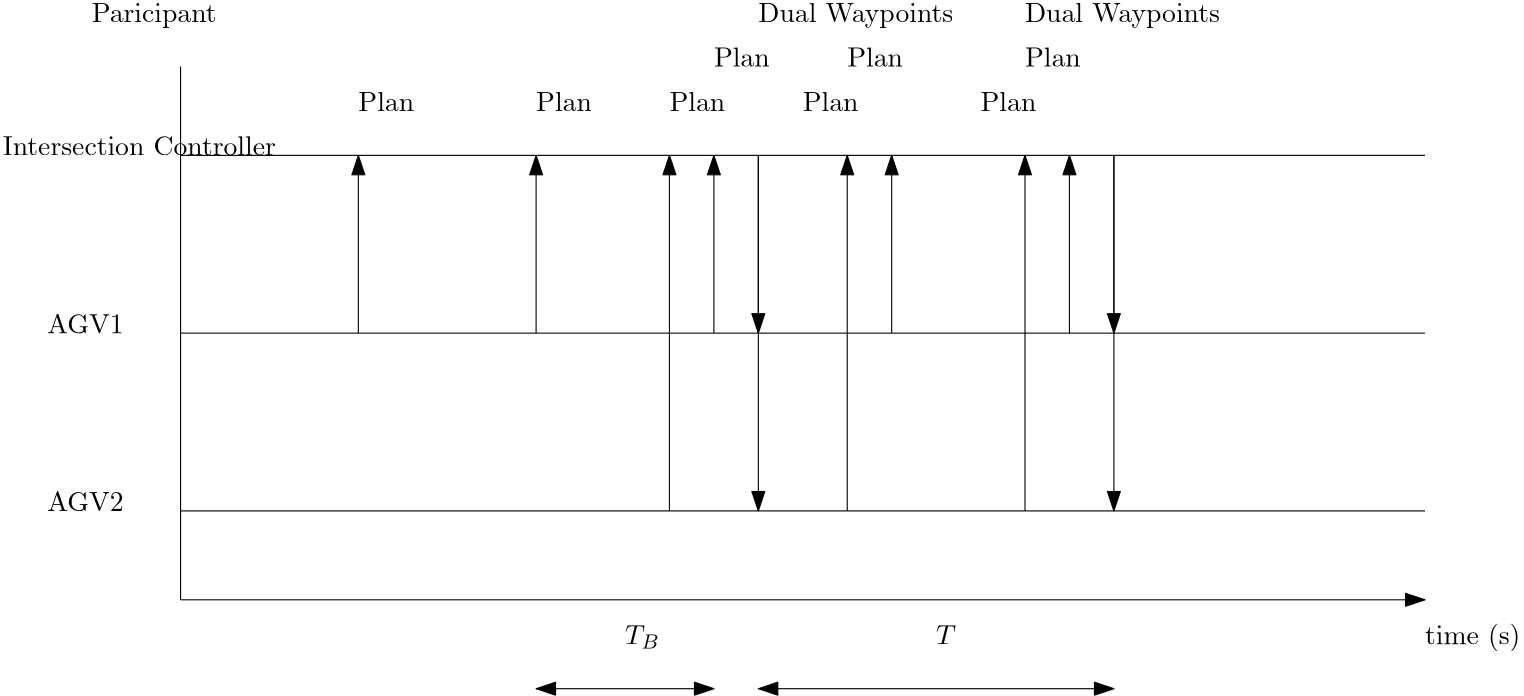 <?xml version="1.0"?>
<!DOCTYPE ipe SYSTEM "ipe.dtd">
<ipe version="70212" creator="Ipe 7.2.13">
<info created="D:20201231142911" modified="D:20201231143152"/>
<ipestyle name="basic">
<symbol name="arrow/arc(spx)">
<path stroke="sym-stroke" fill="sym-stroke" pen="sym-pen">
0 0 m
-1 0.333 l
-1 -0.333 l
h
</path>
</symbol>
<symbol name="arrow/farc(spx)">
<path stroke="sym-stroke" fill="white" pen="sym-pen">
0 0 m
-1 0.333 l
-1 -0.333 l
h
</path>
</symbol>
<symbol name="arrow/ptarc(spx)">
<path stroke="sym-stroke" fill="sym-stroke" pen="sym-pen">
0 0 m
-1 0.333 l
-0.8 0 l
-1 -0.333 l
h
</path>
</symbol>
<symbol name="arrow/fptarc(spx)">
<path stroke="sym-stroke" fill="white" pen="sym-pen">
0 0 m
-1 0.333 l
-0.8 0 l
-1 -0.333 l
h
</path>
</symbol>
<symbol name="mark/circle(sx)" transformations="translations">
<path fill="sym-stroke">
0.6 0 0 0.6 0 0 e
0.4 0 0 0.4 0 0 e
</path>
</symbol>
<symbol name="mark/disk(sx)" transformations="translations">
<path fill="sym-stroke">
0.6 0 0 0.6 0 0 e
</path>
</symbol>
<symbol name="mark/fdisk(sfx)" transformations="translations">
<group>
<path fill="sym-fill">
0.5 0 0 0.5 0 0 e
</path>
<path fill="sym-stroke" fillrule="eofill">
0.6 0 0 0.6 0 0 e
0.4 0 0 0.4 0 0 e
</path>
</group>
</symbol>
<symbol name="mark/box(sx)" transformations="translations">
<path fill="sym-stroke" fillrule="eofill">
-0.6 -0.6 m
0.6 -0.6 l
0.6 0.6 l
-0.6 0.6 l
h
-0.4 -0.4 m
0.4 -0.4 l
0.4 0.4 l
-0.4 0.4 l
h
</path>
</symbol>
<symbol name="mark/square(sx)" transformations="translations">
<path fill="sym-stroke">
-0.6 -0.6 m
0.6 -0.6 l
0.6 0.6 l
-0.6 0.6 l
h
</path>
</symbol>
<symbol name="mark/fsquare(sfx)" transformations="translations">
<group>
<path fill="sym-fill">
-0.5 -0.5 m
0.5 -0.5 l
0.5 0.5 l
-0.5 0.5 l
h
</path>
<path fill="sym-stroke" fillrule="eofill">
-0.6 -0.6 m
0.6 -0.6 l
0.6 0.6 l
-0.6 0.6 l
h
-0.4 -0.4 m
0.4 -0.4 l
0.4 0.4 l
-0.4 0.4 l
h
</path>
</group>
</symbol>
<symbol name="mark/cross(sx)" transformations="translations">
<group>
<path fill="sym-stroke">
-0.43 -0.57 m
0.57 0.43 l
0.43 0.57 l
-0.57 -0.43 l
h
</path>
<path fill="sym-stroke">
-0.43 0.57 m
0.57 -0.43 l
0.43 -0.57 l
-0.57 0.43 l
h
</path>
</group>
</symbol>
<symbol name="arrow/fnormal(spx)">
<path stroke="sym-stroke" fill="white" pen="sym-pen">
0 0 m
-1 0.333 l
-1 -0.333 l
h
</path>
</symbol>
<symbol name="arrow/pointed(spx)">
<path stroke="sym-stroke" fill="sym-stroke" pen="sym-pen">
0 0 m
-1 0.333 l
-0.8 0 l
-1 -0.333 l
h
</path>
</symbol>
<symbol name="arrow/fpointed(spx)">
<path stroke="sym-stroke" fill="white" pen="sym-pen">
0 0 m
-1 0.333 l
-0.8 0 l
-1 -0.333 l
h
</path>
</symbol>
<symbol name="arrow/linear(spx)">
<path stroke="sym-stroke" pen="sym-pen">
-1 0.333 m
0 0 l
-1 -0.333 l
</path>
</symbol>
<symbol name="arrow/fdouble(spx)">
<path stroke="sym-stroke" fill="white" pen="sym-pen">
0 0 m
-1 0.333 l
-1 -0.333 l
h
-1 0 m
-2 0.333 l
-2 -0.333 l
h
</path>
</symbol>
<symbol name="arrow/double(spx)">
<path stroke="sym-stroke" fill="sym-stroke" pen="sym-pen">
0 0 m
-1 0.333 l
-1 -0.333 l
h
-1 0 m
-2 0.333 l
-2 -0.333 l
h
</path>
</symbol>
<pen name="heavier" value="0.8"/>
<pen name="fat" value="1.2"/>
<pen name="ultrafat" value="2"/>
<symbolsize name="large" value="5"/>
<symbolsize name="small" value="2"/>
<symbolsize name="tiny" value="1.1"/>
<arrowsize name="large" value="10"/>
<arrowsize name="small" value="5"/>
<arrowsize name="tiny" value="3"/>
<color name="red" value="1 0 0"/>
<color name="green" value="0 1 0"/>
<color name="blue" value="0 0 1"/>
<color name="yellow" value="1 1 0"/>
<color name="orange" value="1 0.647 0"/>
<color name="gold" value="1 0.843 0"/>
<color name="purple" value="0.627 0.125 0.941"/>
<color name="gray" value="0.745"/>
<color name="brown" value="0.647 0.165 0.165"/>
<color name="navy" value="0 0 0.502"/>
<color name="pink" value="1 0.753 0.796"/>
<color name="seagreen" value="0.18 0.545 0.341"/>
<color name="turquoise" value="0.251 0.878 0.816"/>
<color name="violet" value="0.933 0.51 0.933"/>
<color name="darkblue" value="0 0 0.545"/>
<color name="darkcyan" value="0 0.545 0.545"/>
<color name="darkgray" value="0.663"/>
<color name="darkgreen" value="0 0.392 0"/>
<color name="darkmagenta" value="0.545 0 0.545"/>
<color name="darkorange" value="1 0.549 0"/>
<color name="darkred" value="0.545 0 0"/>
<color name="lightblue" value="0.678 0.847 0.902"/>
<color name="lightcyan" value="0.878 1 1"/>
<color name="lightgray" value="0.827"/>
<color name="lightgreen" value="0.565 0.933 0.565"/>
<color name="lightyellow" value="1 1 0.878"/>
<dashstyle name="dashed" value="[4] 0"/>
<dashstyle name="dotted" value="[1 3] 0"/>
<dashstyle name="dash dotted" value="[4 2 1 2] 0"/>
<dashstyle name="dash dot dotted" value="[4 2 1 2 1 2] 0"/>
<textsize name="large" value="\large"/>
<textsize name="Large" value="\Large"/>
<textsize name="LARGE" value="\LARGE"/>
<textsize name="huge" value="\huge"/>
<textsize name="Huge" value="\Huge"/>
<textsize name="small" value="\small"/>
<textsize name="footnote" value="\footnotesize"/>
<textsize name="tiny" value="\tiny"/>
<textstyle name="center" begin="\begin{center}" end="\end{center}"/>
<textstyle name="itemize" begin="\begin{itemize}" end="\end{itemize}"/>
<textstyle name="item" begin="\begin{itemize}\item{}" end="\end{itemize}"/>
<gridsize name="4 pts" value="4"/>
<gridsize name="8 pts (~3 mm)" value="8"/>
<gridsize name="16 pts (~6 mm)" value="16"/>
<gridsize name="32 pts (~12 mm)" value="32"/>
<gridsize name="10 pts (~3.5 mm)" value="10"/>
<gridsize name="20 pts (~7 mm)" value="20"/>
<gridsize name="14 pts (~5 mm)" value="14"/>
<gridsize name="28 pts (~10 mm)" value="28"/>
<gridsize name="56 pts (~20 mm)" value="56"/>
<anglesize name="90 deg" value="90"/>
<anglesize name="60 deg" value="60"/>
<anglesize name="45 deg" value="45"/>
<anglesize name="30 deg" value="30"/>
<anglesize name="22.5 deg" value="22.5"/>
<opacity name="10%" value="0.1"/>
<opacity name="30%" value="0.3"/>
<opacity name="50%" value="0.5"/>
<opacity name="75%" value="0.75"/>
<tiling name="falling" angle="-60" step="4" width="1"/>
<tiling name="rising" angle="30" step="4" width="1"/>
</ipestyle>
<page>
<layer name="alpha"/>
<view layers="alpha" active="alpha"/>
<path layer="alpha" stroke="black">
64 768 m
512 768 l
</path>
<path stroke="black">
64 704 m
512 704 l
</path>
<path stroke="black">
64 640 m
512 640 l
</path>
<text matrix="1 0 0 1 -16 -16" transformations="translations" pos="16 784" stroke="black" type="label" width="98.381" height="6.918" depth="0" valign="baseline">Intersection 
Controller</text>
<text matrix="1 0 0 1 0 -16" transformations="translations" pos="16 720" stroke="black" type="label" width="27.466" height="6.808" depth="0" valign="baseline">AGV1</text>
<text transformations="translations" pos="16 640" stroke="black" type="label" width="27.466" height="6.808" depth="0" valign="baseline">AGV2</text>
<path stroke="black" arrow="normal/normal">
128 704 m
128 768 l
</path>
<path stroke="black" arrow="normal/normal">
192 704 m
192 768 l
</path>
<path stroke="black" arrow="normal/normal">
256 704 m
256 768 l
</path>
<path stroke="black" arrow="normal/normal">
320 704 m
320 768 l
</path>
<path stroke="black" arrow="normal/normal">
384 704 m
384 768 l
</path>
<path stroke="black" arrow="normal/normal">
240 640 m
240 768 l
</path>
<path stroke="black" arrow="normal/normal">
304 640 m
304 768 l
</path>
<path stroke="black" arrow="normal/normal">
368 640 m
368 768 l
</path>
<path stroke="black" arrow="normal/normal">
400 768 m
400 640 l
</path>
<path stroke="black" arrow="normal/normal">
272 768 m
272 640 l
</path>
<path stroke="black" arrow="normal/normal" rarrow="normal/normal">
192 576 m
256 576 l
</path>
<text transformations="translations" pos="224 592" stroke="black" type="label" width="12.679" height="6.812" depth="1.49" valign="baseline" style="math">T_B</text>
<path stroke="black" arrow="normal/normal">
400 768 m
400 704 l
</path>
<path stroke="black" arrow="normal/normal">
272 768 m
272 704 l
</path>
<path stroke="black" arrow="normal/normal" rarrow="normal/normal">
272 576 m
400 576 l
</path>
<text transformations="translations" pos="336 592" stroke="black" type="label" width="7.206" height="6.808" depth="0" valign="baseline">$T$</text>
<text transformations="translations" pos="128 784" stroke="black" type="label" width="20.064" height="6.918" depth="0" valign="baseline">Plan</text>
<text transformations="translations" pos="192 784" stroke="black" type="label" width="20.064" height="6.918" depth="0" valign="baseline">Plan</text>
<text transformations="translations" pos="240 784" stroke="black" type="label" width="20.064" height="6.918" depth="0" valign="baseline">Plan</text>
<text transformations="translations" pos="256 800" stroke="black" type="label" width="20.064" height="6.918" depth="0" valign="baseline">Plan</text>
<text transformations="translations" pos="272 816" stroke="black" type="label" width="70.209" height="6.926" depth="1.93" valign="baseline">Dual Waypoints</text>
<text matrix="1 0 0 1 96 0" transformations="translations" pos="192 784" stroke="black" type="label" width="20.064" height="6.918" depth="0" valign="baseline">Plan</text>
<text matrix="1 0 0 1 112 16" transformations="translations" pos="192 784" stroke="black" type="label" width="20.064" height="6.918" depth="0" valign="baseline">Plan</text>
<text matrix="1 0 0 1 160 0" transformations="translations" pos="192 784" stroke="black" type="label" width="20.064" height="6.918" depth="0" valign="baseline">Plan</text>
<text matrix="1 0 0 1 176 16" transformations="translations" pos="192 784" stroke="black" type="label" width="20.064" height="6.918" depth="0" valign="baseline">Plan</text>
<text matrix="1 0 0 1 96 0" transformations="translations" pos="272 816" stroke="black" type="label" width="70.209" height="6.926" depth="1.93" valign="baseline">Dual Waypoints</text>
<path stroke="black" arrow="normal/normal">
64 608 m
512 608 l
</path>
<path stroke="black">
64 608 m
64 800 l
</path>
<text transformations="translations" pos="512 592" stroke="black" type="label" width="34.371" height="7.473" depth="2.49" valign="baseline">time (s)</text>
<text transformations="translations" pos="32 816" stroke="black" type="label" width="44.998" height="6.815" depth="1.93" valign="baseline">Paricipant</text>
</page>
</ipe>
